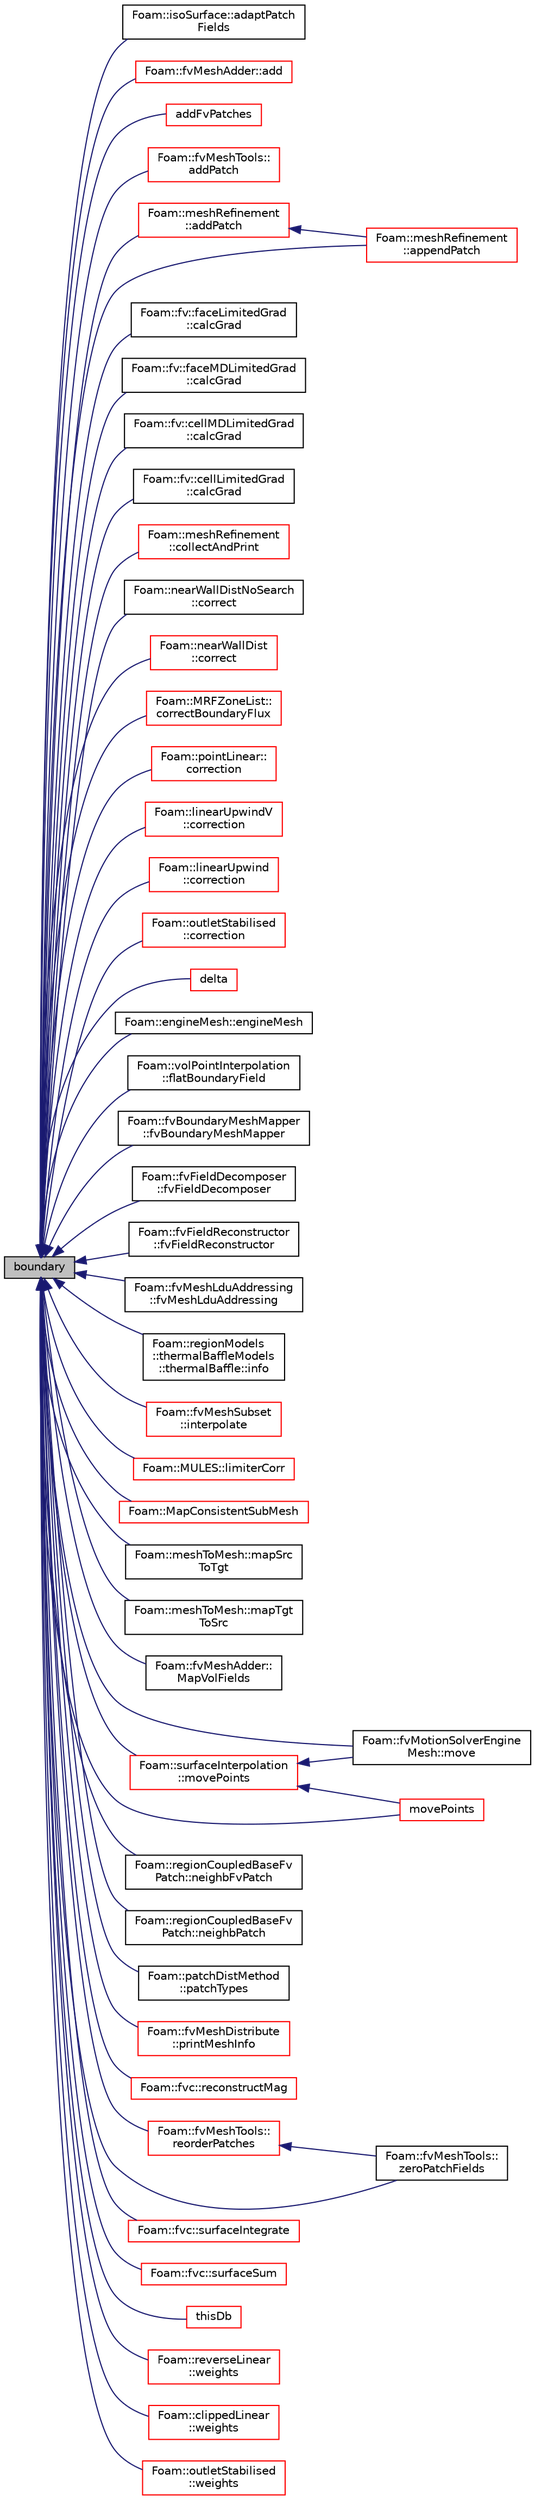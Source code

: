 digraph "boundary"
{
  bgcolor="transparent";
  edge [fontname="Helvetica",fontsize="10",labelfontname="Helvetica",labelfontsize="10"];
  node [fontname="Helvetica",fontsize="10",shape=record];
  rankdir="LR";
  Node1 [label="boundary",height=0.2,width=0.4,color="black", fillcolor="grey75", style="filled", fontcolor="black"];
  Node1 -> Node2 [dir="back",color="midnightblue",fontsize="10",style="solid",fontname="Helvetica"];
  Node2 [label="Foam::isoSurface::adaptPatch\lFields",height=0.2,width=0.4,color="black",URL="$a01215.html#a1489667dbcf4e85d9403cb3abf9e332f"];
  Node1 -> Node3 [dir="back",color="midnightblue",fontsize="10",style="solid",fontname="Helvetica"];
  Node3 [label="Foam::fvMeshAdder::add",height=0.2,width=0.4,color="red",URL="$a00893.html#a279c8df949a7489a89a5f2c600e2e3ed",tooltip="Inplace add mesh to fvMesh. Maps all stored fields. Returns map. "];
  Node1 -> Node4 [dir="back",color="midnightblue",fontsize="10",style="solid",fontname="Helvetica"];
  Node4 [label="addFvPatches",height=0.2,width=0.4,color="red",URL="$a00892.html#a807737f477e7b9e29eb35303a67f80ee",tooltip="Add boundary patches. Constructor helper. "];
  Node1 -> Node5 [dir="back",color="midnightblue",fontsize="10",style="solid",fontname="Helvetica"];
  Node5 [label="Foam::fvMeshTools::\laddPatch",height=0.2,width=0.4,color="red",URL="$a00899.html#a590f160ae7ad17fa6394045ac077b9bf",tooltip="Add patch. Inserts patch before all processor patches. "];
  Node1 -> Node6 [dir="back",color="midnightblue",fontsize="10",style="solid",fontname="Helvetica"];
  Node6 [label="Foam::meshRefinement\l::addPatch",height=0.2,width=0.4,color="red",URL="$a01509.html#a7648b2de2bf053048ba38532a8cf73a1",tooltip="Helper:add patch to mesh. Update all registered fields. "];
  Node6 -> Node7 [dir="back",color="midnightblue",fontsize="10",style="solid",fontname="Helvetica"];
  Node7 [label="Foam::meshRefinement\l::appendPatch",height=0.2,width=0.4,color="red",URL="$a01509.html#aed2a5a12ca106976301dd2d80efcb85a",tooltip="Helper:append patch to end of mesh. "];
  Node1 -> Node7 [dir="back",color="midnightblue",fontsize="10",style="solid",fontname="Helvetica"];
  Node1 -> Node8 [dir="back",color="midnightblue",fontsize="10",style="solid",fontname="Helvetica"];
  Node8 [label="Foam::fv::faceLimitedGrad\l::calcGrad",height=0.2,width=0.4,color="black",URL="$a00736.html#ad8d9cb82461fad7624154d2e66528aa7"];
  Node1 -> Node9 [dir="back",color="midnightblue",fontsize="10",style="solid",fontname="Helvetica"];
  Node9 [label="Foam::fv::faceMDLimitedGrad\l::calcGrad",height=0.2,width=0.4,color="black",URL="$a00738.html#ad8d9cb82461fad7624154d2e66528aa7"];
  Node1 -> Node10 [dir="back",color="midnightblue",fontsize="10",style="solid",fontname="Helvetica"];
  Node10 [label="Foam::fv::cellMDLimitedGrad\l::calcGrad",height=0.2,width=0.4,color="black",URL="$a00214.html#a9e6946d5c172823826c394cab9979f17"];
  Node1 -> Node11 [dir="back",color="midnightblue",fontsize="10",style="solid",fontname="Helvetica"];
  Node11 [label="Foam::fv::cellLimitedGrad\l::calcGrad",height=0.2,width=0.4,color="black",URL="$a00210.html#a9e6946d5c172823826c394cab9979f17"];
  Node1 -> Node12 [dir="back",color="midnightblue",fontsize="10",style="solid",fontname="Helvetica"];
  Node12 [label="Foam::meshRefinement\l::collectAndPrint",height=0.2,width=0.4,color="red",URL="$a01509.html#a160e7d4c318203845141f007b0a9aff6",tooltip="Print list according to (collected and) sorted coordinate. "];
  Node1 -> Node13 [dir="back",color="midnightblue",fontsize="10",style="solid",fontname="Helvetica"];
  Node13 [label="Foam::nearWallDistNoSearch\l::correct",height=0.2,width=0.4,color="black",URL="$a01620.html#a3ae44b28050c3aa494c1d8e18cf618c1",tooltip="Correct for mesh geom/topo changes. "];
  Node1 -> Node14 [dir="back",color="midnightblue",fontsize="10",style="solid",fontname="Helvetica"];
  Node14 [label="Foam::nearWallDist\l::correct",height=0.2,width=0.4,color="red",URL="$a01619.html#a3ae44b28050c3aa494c1d8e18cf618c1",tooltip="Correct for mesh geom/topo changes. "];
  Node1 -> Node15 [dir="back",color="midnightblue",fontsize="10",style="solid",fontname="Helvetica"];
  Node15 [label="Foam::MRFZoneList::\lcorrectBoundaryFlux",height=0.2,width=0.4,color="red",URL="$a01581.html#aaa20af6dbf914dfd3231454c5d47252f",tooltip="Correct the boundary flux for the rotation of the MRF region. "];
  Node1 -> Node16 [dir="back",color="midnightblue",fontsize="10",style="solid",fontname="Helvetica"];
  Node16 [label="Foam::pointLinear::\lcorrection",height=0.2,width=0.4,color="red",URL="$a01928.html#a71944945191a35be21d9ab3b37c3170c",tooltip="Return the explicit correction to the face-interpolate. "];
  Node1 -> Node17 [dir="back",color="midnightblue",fontsize="10",style="solid",fontname="Helvetica"];
  Node17 [label="Foam::linearUpwindV\l::correction",height=0.2,width=0.4,color="red",URL="$a01379.html#ad5f4a5d3bc1173cf56b1283cdea2e418",tooltip="Return the explicit correction to the face-interpolate. "];
  Node1 -> Node18 [dir="back",color="midnightblue",fontsize="10",style="solid",fontname="Helvetica"];
  Node18 [label="Foam::linearUpwind\l::correction",height=0.2,width=0.4,color="red",URL="$a01378.html#ad5f4a5d3bc1173cf56b1283cdea2e418",tooltip="Return the explicit correction to the face-interpolate. "];
  Node1 -> Node19 [dir="back",color="midnightblue",fontsize="10",style="solid",fontname="Helvetica"];
  Node19 [label="Foam::outletStabilised\l::correction",height=0.2,width=0.4,color="red",URL="$a01796.html#a575a424a2a3d61de0e8d6ad368b61be1",tooltip="Return the explicit correction to the face-interpolate. "];
  Node1 -> Node20 [dir="back",color="midnightblue",fontsize="10",style="solid",fontname="Helvetica"];
  Node20 [label="delta",height=0.2,width=0.4,color="red",URL="$a00892.html#a59dba0e55cd36f6fa2435d6bfb6147c6",tooltip="Return face deltas as surfaceVectorField. "];
  Node1 -> Node21 [dir="back",color="midnightblue",fontsize="10",style="solid",fontname="Helvetica"];
  Node21 [label="Foam::engineMesh::engineMesh",height=0.2,width=0.4,color="black",URL="$a00645.html#ac9e1a1e4fbbd91b4fb4cd7b1155ccd5f",tooltip="Construct from objectRegistry, and read/write options. "];
  Node1 -> Node22 [dir="back",color="midnightblue",fontsize="10",style="solid",fontname="Helvetica"];
  Node22 [label="Foam::volPointInterpolation\l::flatBoundaryField",height=0.2,width=0.4,color="black",URL="$a02922.html#abc074fd7a82fdb17b2d174ee2348c382"];
  Node1 -> Node23 [dir="back",color="midnightblue",fontsize="10",style="solid",fontname="Helvetica"];
  Node23 [label="Foam::fvBoundaryMeshMapper\l::fvBoundaryMeshMapper",height=0.2,width=0.4,color="black",URL="$a00887.html#af13ddcbfc4da2b448ca4c7334353a5c5",tooltip="Construct from components. "];
  Node1 -> Node24 [dir="back",color="midnightblue",fontsize="10",style="solid",fontname="Helvetica"];
  Node24 [label="Foam::fvFieldDecomposer\l::fvFieldDecomposer",height=0.2,width=0.4,color="black",URL="$a00889.html#a661ce31114cea3b1f40fccbd1ef34580",tooltip="Construct from components. "];
  Node1 -> Node25 [dir="back",color="midnightblue",fontsize="10",style="solid",fontname="Helvetica"];
  Node25 [label="Foam::fvFieldReconstructor\l::fvFieldReconstructor",height=0.2,width=0.4,color="black",URL="$a00890.html#ade35d7248ec8faa8abad04eefbc4261d",tooltip="Construct from components. "];
  Node1 -> Node26 [dir="back",color="midnightblue",fontsize="10",style="solid",fontname="Helvetica"];
  Node26 [label="Foam::fvMeshLduAddressing\l::fvMeshLduAddressing",height=0.2,width=0.4,color="black",URL="$a00896.html#a0ad12be5362a8791501a9e79676365ab",tooltip="Construct from components. "];
  Node1 -> Node27 [dir="back",color="midnightblue",fontsize="10",style="solid",fontname="Helvetica"];
  Node27 [label="Foam::regionModels\l::thermalBaffleModels\l::thermalBaffle::info",height=0.2,width=0.4,color="black",URL="$a02667.html#ac1b66fe77173de9e5e8542b2823d6071",tooltip="Provide some feedback. "];
  Node1 -> Node28 [dir="back",color="midnightblue",fontsize="10",style="solid",fontname="Helvetica"];
  Node28 [label="Foam::fvMeshSubset\l::interpolate",height=0.2,width=0.4,color="red",URL="$a00898.html#ab2b56c3ad77bae1b74dcfcb148e29073",tooltip="Map volume field. "];
  Node1 -> Node29 [dir="back",color="midnightblue",fontsize="10",style="solid",fontname="Helvetica"];
  Node29 [label="Foam::MULES::limiterCorr",height=0.2,width=0.4,color="red",URL="$a10968.html#a94d3a088ccd04c49be0be5bbfb218379"];
  Node1 -> Node30 [dir="back",color="midnightblue",fontsize="10",style="solid",fontname="Helvetica"];
  Node30 [label="Foam::MapConsistentSubMesh",height=0.2,width=0.4,color="red",URL="$a10909.html#a0744407d0db1d6f4d7b5872e802cace5"];
  Node1 -> Node31 [dir="back",color="midnightblue",fontsize="10",style="solid",fontname="Helvetica"];
  Node31 [label="Foam::meshToMesh::mapSrc\lToTgt",height=0.2,width=0.4,color="black",URL="$a01514.html#a12ac7f5f127c3c9855cfd8f4033a4c2c"];
  Node1 -> Node32 [dir="back",color="midnightblue",fontsize="10",style="solid",fontname="Helvetica"];
  Node32 [label="Foam::meshToMesh::mapTgt\lToSrc",height=0.2,width=0.4,color="black",URL="$a01514.html#ab83fc6a7416a41c94a64e8966e2cfa81"];
  Node1 -> Node33 [dir="back",color="midnightblue",fontsize="10",style="solid",fontname="Helvetica"];
  Node33 [label="Foam::fvMeshAdder::\lMapVolFields",height=0.2,width=0.4,color="black",URL="$a00893.html#a46a9dc762edc65a8de2d5f8e47dca058",tooltip="Map all volFields of Type. "];
  Node1 -> Node34 [dir="back",color="midnightblue",fontsize="10",style="solid",fontname="Helvetica"];
  Node34 [label="Foam::fvMotionSolverEngine\lMesh::move",height=0.2,width=0.4,color="black",URL="$a00901.html#a68c0b61b84e4e095b6463cadc275adae"];
  Node1 -> Node35 [dir="back",color="midnightblue",fontsize="10",style="solid",fontname="Helvetica"];
  Node35 [label="Foam::surfaceInterpolation\l::movePoints",height=0.2,width=0.4,color="red",URL="$a02571.html#a049fe0a86e2c86b4c0bb5fe02583bea4",tooltip="Do what is neccessary if the mesh has moved. "];
  Node35 -> Node34 [dir="back",color="midnightblue",fontsize="10",style="solid",fontname="Helvetica"];
  Node35 -> Node36 [dir="back",color="midnightblue",fontsize="10",style="solid",fontname="Helvetica"];
  Node36 [label="movePoints",height=0.2,width=0.4,color="red",URL="$a00892.html#a3693c648bea2e99054cbbb75d4bf4e4d",tooltip="Move points, returns volumes swept by faces in motion. "];
  Node1 -> Node36 [dir="back",color="midnightblue",fontsize="10",style="solid",fontname="Helvetica"];
  Node1 -> Node37 [dir="back",color="midnightblue",fontsize="10",style="solid",fontname="Helvetica"];
  Node37 [label="Foam::regionCoupledBaseFv\lPatch::neighbFvPatch",height=0.2,width=0.4,color="black",URL="$a02177.html#add80b5302d85bab502d5aa8b78fc1723",tooltip="Return neighbor fvPatch. "];
  Node1 -> Node38 [dir="back",color="midnightblue",fontsize="10",style="solid",fontname="Helvetica"];
  Node38 [label="Foam::regionCoupledBaseFv\lPatch::neighbPatch",height=0.2,width=0.4,color="black",URL="$a02177.html#a63d83cf86f6b4fefa5fe1dd27f91a412",tooltip="Return regionCoupledBase neighb Patch. "];
  Node1 -> Node39 [dir="back",color="midnightblue",fontsize="10",style="solid",fontname="Helvetica"];
  Node39 [label="Foam::patchDistMethod\l::patchTypes",height=0.2,width=0.4,color="black",URL="$a01832.html#a0f57738075d76a359fb7053bb46384c7"];
  Node1 -> Node40 [dir="back",color="midnightblue",fontsize="10",style="solid",fontname="Helvetica"];
  Node40 [label="Foam::fvMeshDistribute\l::printMeshInfo",height=0.2,width=0.4,color="red",URL="$a00894.html#a8a0700fdb9e32ce9809a663ad13ab01b",tooltip="Print some info on mesh. "];
  Node1 -> Node41 [dir="back",color="midnightblue",fontsize="10",style="solid",fontname="Helvetica"];
  Node41 [label="Foam::fvc::reconstructMag",height=0.2,width=0.4,color="red",URL="$a10944.html#a29cdad91ee3fc2ac251ac2b4872557da"];
  Node1 -> Node42 [dir="back",color="midnightblue",fontsize="10",style="solid",fontname="Helvetica"];
  Node42 [label="Foam::fvMeshTools::\lreorderPatches",height=0.2,width=0.4,color="red",URL="$a00899.html#a18d7d3895abc0ab81c525bd81ba69a9c",tooltip="Reorder and remove trailing patches. If validBoundary call is parallel. "];
  Node42 -> Node43 [dir="back",color="midnightblue",fontsize="10",style="solid",fontname="Helvetica"];
  Node43 [label="Foam::fvMeshTools::\lzeroPatchFields",height=0.2,width=0.4,color="black",URL="$a00899.html#afbeeba4253e214ec2e736f65e6702311",tooltip="Change patchField to zero on registered fields. "];
  Node1 -> Node44 [dir="back",color="midnightblue",fontsize="10",style="solid",fontname="Helvetica"];
  Node44 [label="Foam::fvc::surfaceIntegrate",height=0.2,width=0.4,color="red",URL="$a10944.html#aba5bf4c91953aa61f90bc35f6d487fd6"];
  Node1 -> Node45 [dir="back",color="midnightblue",fontsize="10",style="solid",fontname="Helvetica"];
  Node45 [label="Foam::fvc::surfaceSum",height=0.2,width=0.4,color="red",URL="$a10944.html#aa0a1e3c4ec02aa6a37f517c4d5270046"];
  Node1 -> Node46 [dir="back",color="midnightblue",fontsize="10",style="solid",fontname="Helvetica"];
  Node46 [label="thisDb",height=0.2,width=0.4,color="red",URL="$a00892.html#a76b92e99e4ac245429c721e4cb438c3d",tooltip="Return the object registry - resolve conflict polyMesh/lduMesh. "];
  Node1 -> Node47 [dir="back",color="midnightblue",fontsize="10",style="solid",fontname="Helvetica"];
  Node47 [label="Foam::reverseLinear\l::weights",height=0.2,width=0.4,color="red",URL="$a02249.html#ae3cee6bfc4fee6e13df66df7e856ed37",tooltip="Return the interpolation weighting factors. "];
  Node1 -> Node48 [dir="back",color="midnightblue",fontsize="10",style="solid",fontname="Helvetica"];
  Node48 [label="Foam::clippedLinear\l::weights",height=0.2,width=0.4,color="red",URL="$a00271.html#ae3cee6bfc4fee6e13df66df7e856ed37",tooltip="Return the interpolation weighting factors. "];
  Node1 -> Node49 [dir="back",color="midnightblue",fontsize="10",style="solid",fontname="Helvetica"];
  Node49 [label="Foam::outletStabilised\l::weights",height=0.2,width=0.4,color="red",URL="$a01796.html#a845f807ae2621854059e313269e7895a",tooltip="Return the interpolation weighting factors. "];
  Node1 -> Node43 [dir="back",color="midnightblue",fontsize="10",style="solid",fontname="Helvetica"];
}
